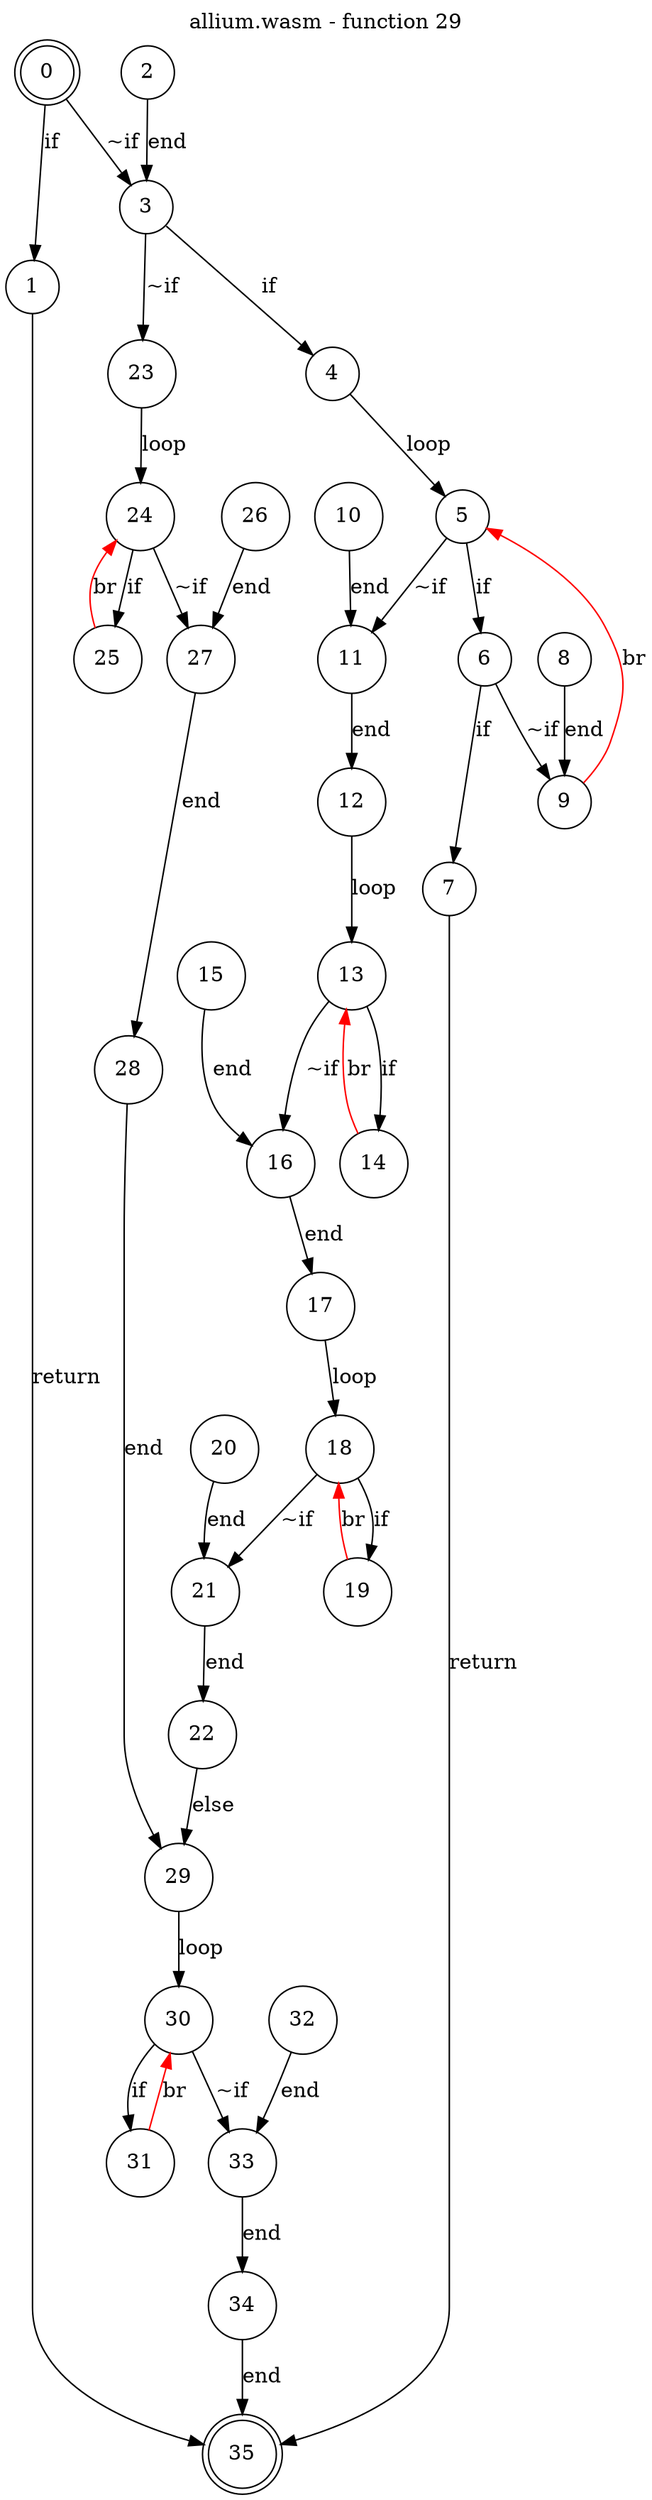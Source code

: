 digraph finite_state_machine {
    label = "allium.wasm - function 29"
    labelloc =  t
    labelfontsize = 16
    labelfontcolor = black
    labelfontname = "Helvetica"
    node [shape = doublecircle]; 0 35;
    node [shape = circle];
    0 -> 1[label = "if"];
    0 -> 3[label = "~if"];
    1 -> 35[label = "return"];
    2 -> 3[label = "end"];
    3 -> 4[label = "if"];
    3 -> 23[label = "~if"];
    4 -> 5[label = "loop"];
    5 -> 6[label = "if"];
    5 -> 11[label = "~if"];
    6 -> 7[label = "if"];
    6 -> 9[label = "~if"];
    7 -> 35[label = "return"];
    8 -> 9[label = "end"];
    9 -> 5[color="red" label = "br"];
    10 -> 11[label = "end"];
    11 -> 12[label = "end"];
    12 -> 13[label = "loop"];
    13 -> 14[label = "if"];
    13 -> 16[label = "~if"];
    14 -> 13[color="red" label = "br"];
    15 -> 16[label = "end"];
    16 -> 17[label = "end"];
    17 -> 18[label = "loop"];
    18 -> 19[label = "if"];
    18 -> 21[label = "~if"];
    19 -> 18[color="red" label = "br"];
    20 -> 21[label = "end"];
    21 -> 22[label = "end"];
    22 -> 29[label = "else"];
    23 -> 24[label = "loop"];
    24 -> 25[label = "if"];
    24 -> 27[label = "~if"];
    25 -> 24[color="red" label = "br"];
    26 -> 27[label = "end"];
    27 -> 28[label = "end"];
    28 -> 29[label = "end"];
    29 -> 30[label = "loop"];
    30 -> 31[label = "if"];
    30 -> 33[label = "~if"];
    31 -> 30[color="red" label = "br"];
    32 -> 33[label = "end"];
    33 -> 34[label = "end"];
    34 -> 35[label = "end"];
}
